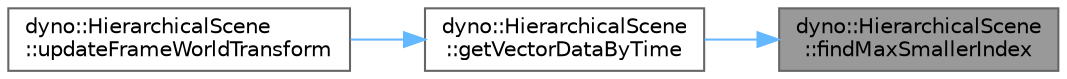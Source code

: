 digraph "dyno::HierarchicalScene::findMaxSmallerIndex"
{
 // LATEX_PDF_SIZE
  bgcolor="transparent";
  edge [fontname=Helvetica,fontsize=10,labelfontname=Helvetica,labelfontsize=10];
  node [fontname=Helvetica,fontsize=10,shape=box,height=0.2,width=0.4];
  rankdir="RL";
  Node1 [id="Node000001",label="dyno::HierarchicalScene\l::findMaxSmallerIndex",height=0.2,width=0.4,color="gray40", fillcolor="grey60", style="filled", fontcolor="black",tooltip=" "];
  Node1 -> Node2 [id="edge1_Node000001_Node000002",dir="back",color="steelblue1",style="solid",tooltip=" "];
  Node2 [id="Node000002",label="dyno::HierarchicalScene\l::getVectorDataByTime",height=0.2,width=0.4,color="grey40", fillcolor="white", style="filled",URL="$classdyno_1_1_hierarchical_scene.html#aa35dfd6ea80bd73b81a38f62b3c7965e",tooltip=" "];
  Node2 -> Node3 [id="edge2_Node000002_Node000003",dir="back",color="steelblue1",style="solid",tooltip=" "];
  Node3 [id="Node000003",label="dyno::HierarchicalScene\l::updateFrameWorldTransform",height=0.2,width=0.4,color="grey40", fillcolor="white", style="filled",URL="$classdyno_1_1_hierarchical_scene.html#a86413a3bd4d9391d68e38050cf64d3c8",tooltip=" "];
}
